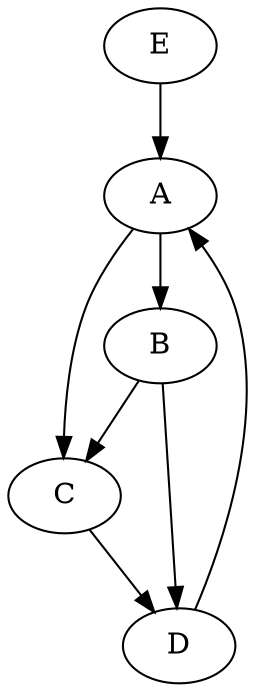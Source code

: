 digraph G {
   A -> B [level="Master"];
   A -> C [level="Master"];
   B -> D [level="Journeyer"];
   C -> D [level="Apprentice"];
   E -> A [level = "Master"];
   D -> A [level = "Journeyer"];
   /*A -> D [level = "Master"];*/
   /*J -> C [level = "Apprentice"];*/
   /*K -> J [level = "Journeyer"];*/
   B -> C [level = "Master"];

}